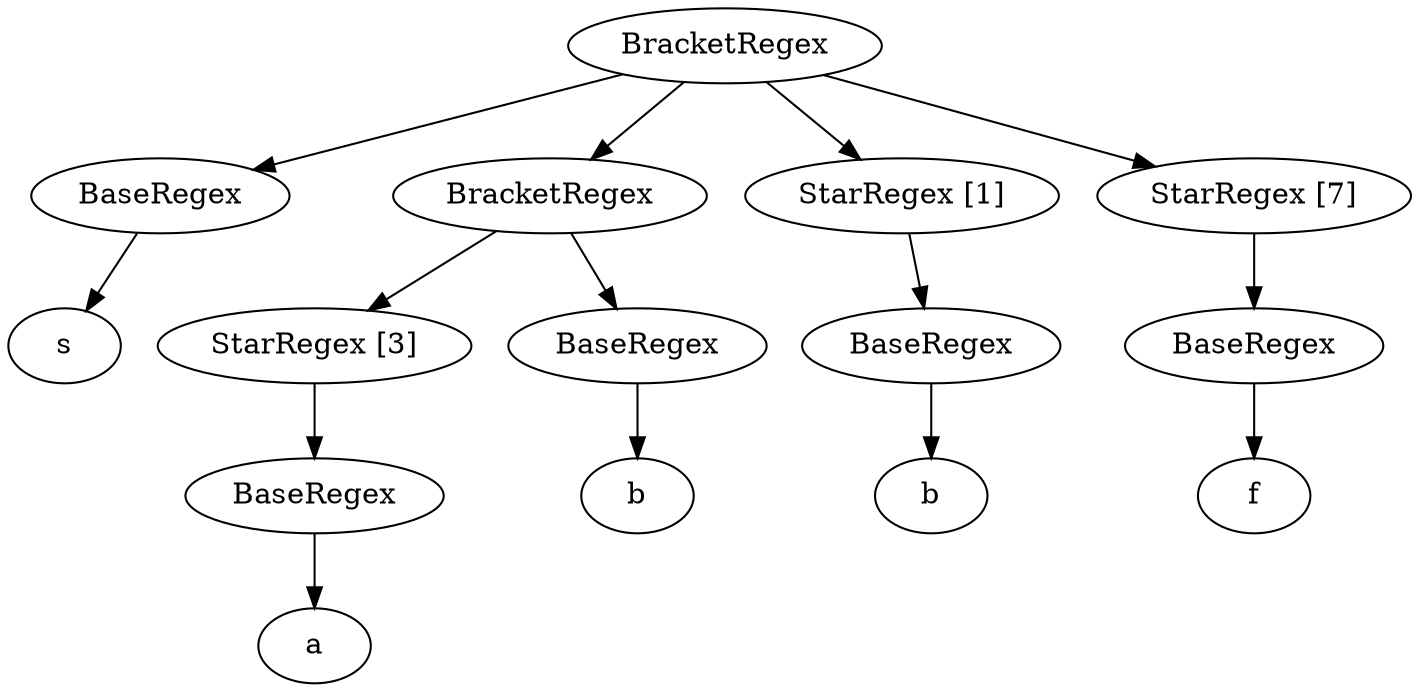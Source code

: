 digraph {
	0 [label=BracketRegex]
	1 [label=BaseRegex]
	0 -> 1
	2 [label=s]
	1 -> 2
	3 [label=BracketRegex]
	0 -> 3
	4 [label="StarRegex [3]"]
	3 -> 4
	5 [label=BaseRegex]
	4 -> 5
	6 [label=a]
	5 -> 6
	7 [label=BaseRegex]
	3 -> 7
	8 [label=b]
	7 -> 8
	9 [label="StarRegex [1]"]
	0 -> 9
	10 [label=BaseRegex]
	9 -> 10
	11 [label=b]
	10 -> 11
	12 [label="StarRegex [7]"]
	0 -> 12
	13 [label=BaseRegex]
	12 -> 13
	14 [label=f]
	13 -> 14
}
